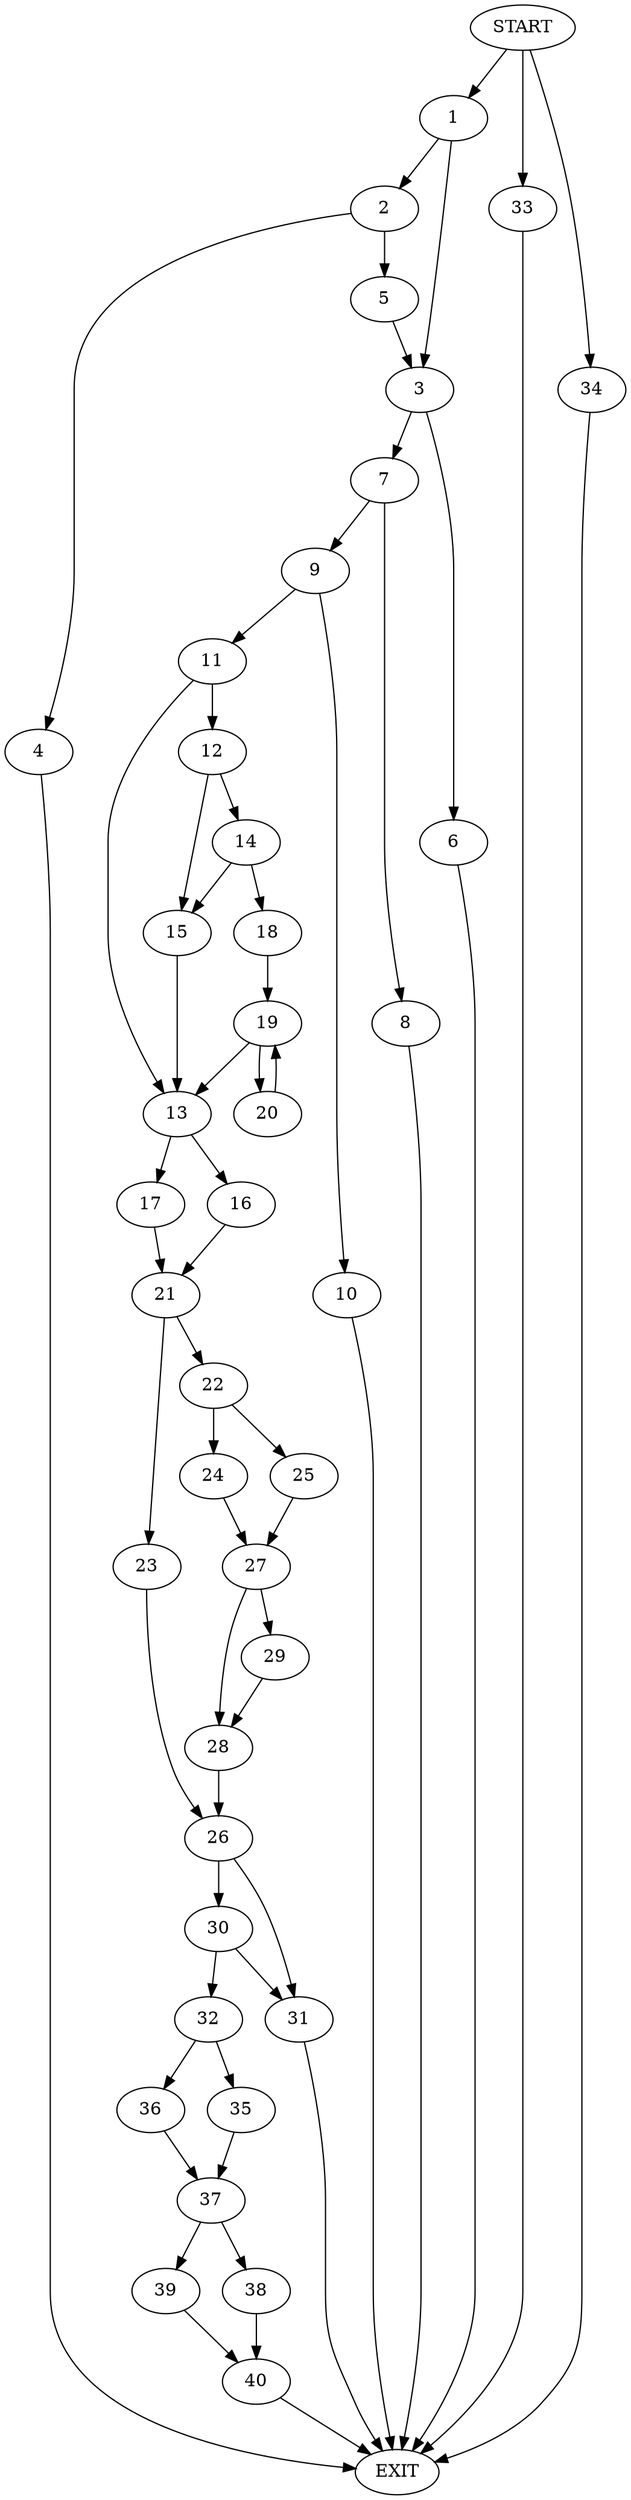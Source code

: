 digraph {
0 [label="START"]
41 [label="EXIT"]
0 -> 1
1 -> 2
1 -> 3
2 -> 4
2 -> 5
3 -> 6
3 -> 7
4 -> 41
5 -> 3
6 -> 41
7 -> 8
7 -> 9
9 -> 10
9 -> 11
8 -> 41
10 -> 41
11 -> 12
11 -> 13
12 -> 14
12 -> 15
13 -> 16
13 -> 17
15 -> 13
14 -> 18
14 -> 15
18 -> 19
19 -> 13
19 -> 20
20 -> 19
16 -> 21
17 -> 21
21 -> 22
21 -> 23
22 -> 24
22 -> 25
23 -> 26
25 -> 27
24 -> 27
27 -> 28
27 -> 29
28 -> 26
29 -> 28
26 -> 30
26 -> 31
31 -> 41
30 -> 32
30 -> 31
0 -> 33
33 -> 41
0 -> 34
34 -> 41
32 -> 35
32 -> 36
35 -> 37
36 -> 37
37 -> 38
37 -> 39
38 -> 40
39 -> 40
40 -> 41
}
